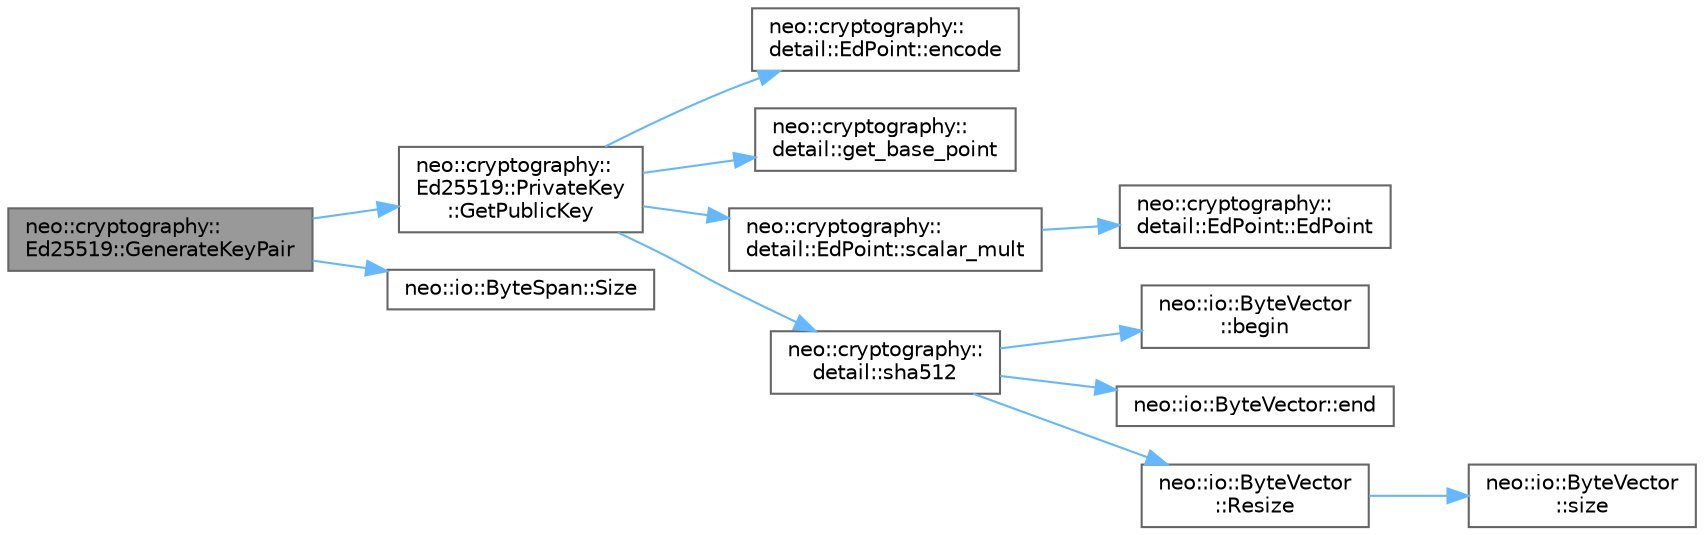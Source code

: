 digraph "neo::cryptography::Ed25519::GenerateKeyPair"
{
 // LATEX_PDF_SIZE
  bgcolor="transparent";
  edge [fontname=Helvetica,fontsize=10,labelfontname=Helvetica,labelfontsize=10];
  node [fontname=Helvetica,fontsize=10,shape=box,height=0.2,width=0.4];
  rankdir="LR";
  Node1 [id="Node000001",label="neo::cryptography::\lEd25519::GenerateKeyPair",height=0.2,width=0.4,color="gray40", fillcolor="grey60", style="filled", fontcolor="black",tooltip="Generates a key pair from a seed."];
  Node1 -> Node2 [id="edge1_Node000001_Node000002",color="steelblue1",style="solid",tooltip=" "];
  Node2 [id="Node000002",label="neo::cryptography::\lEd25519::PrivateKey\l::GetPublicKey",height=0.2,width=0.4,color="grey40", fillcolor="white", style="filled",URL="$classneo_1_1cryptography_1_1_ed25519_1_1_private_key.html#ac7aa39cb5898e8c4e6b3a874cc42e3cb",tooltip="Derives the public key from this private key."];
  Node2 -> Node3 [id="edge2_Node000002_Node000003",color="steelblue1",style="solid",tooltip=" "];
  Node3 [id="Node000003",label="neo::cryptography::\ldetail::EdPoint::encode",height=0.2,width=0.4,color="grey40", fillcolor="white", style="filled",URL="$structneo_1_1cryptography_1_1detail_1_1_ed_point.html#a8e5e5dbb12460aab0fed2a20c54fdd0b",tooltip=" "];
  Node2 -> Node4 [id="edge3_Node000002_Node000004",color="steelblue1",style="solid",tooltip=" "];
  Node4 [id="Node000004",label="neo::cryptography::\ldetail::get_base_point",height=0.2,width=0.4,color="grey40", fillcolor="white", style="filled",URL="$namespaceneo_1_1cryptography_1_1detail.html#addbd0fa35efd32937551c6dc4f5b38ff",tooltip=" "];
  Node2 -> Node5 [id="edge4_Node000002_Node000005",color="steelblue1",style="solid",tooltip=" "];
  Node5 [id="Node000005",label="neo::cryptography::\ldetail::EdPoint::scalar_mult",height=0.2,width=0.4,color="grey40", fillcolor="white", style="filled",URL="$structneo_1_1cryptography_1_1detail_1_1_ed_point.html#ab5be1494d97ef6fef638873c921e408f",tooltip=" "];
  Node5 -> Node6 [id="edge5_Node000005_Node000006",color="steelblue1",style="solid",tooltip=" "];
  Node6 [id="Node000006",label="neo::cryptography::\ldetail::EdPoint::EdPoint",height=0.2,width=0.4,color="grey40", fillcolor="white", style="filled",URL="$structneo_1_1cryptography_1_1detail_1_1_ed_point.html#acb3ef2746bbb0ddf0448f74239156e84",tooltip=" "];
  Node2 -> Node7 [id="edge6_Node000002_Node000007",color="steelblue1",style="solid",tooltip=" "];
  Node7 [id="Node000007",label="neo::cryptography::\ldetail::sha512",height=0.2,width=0.4,color="grey40", fillcolor="white", style="filled",URL="$namespaceneo_1_1cryptography_1_1detail.html#a0a38539692d017f54589c2883aafbed6",tooltip=" "];
  Node7 -> Node8 [id="edge7_Node000007_Node000008",color="steelblue1",style="solid",tooltip=" "];
  Node8 [id="Node000008",label="neo::io::ByteVector\l::begin",height=0.2,width=0.4,color="grey40", fillcolor="white", style="filled",URL="$classneo_1_1io_1_1_byte_vector.html#a66da39bab04ea07dea0388ce55b047db",tooltip="Gets an iterator to the beginning of the ByteVector."];
  Node7 -> Node9 [id="edge8_Node000007_Node000009",color="steelblue1",style="solid",tooltip=" "];
  Node9 [id="Node000009",label="neo::io::ByteVector::end",height=0.2,width=0.4,color="grey40", fillcolor="white", style="filled",URL="$classneo_1_1io_1_1_byte_vector.html#a6b53dac8823a4dd0b729471dd7855d61",tooltip="Gets an iterator to the end of the ByteVector."];
  Node7 -> Node10 [id="edge9_Node000007_Node000010",color="steelblue1",style="solid",tooltip=" "];
  Node10 [id="Node000010",label="neo::io::ByteVector\l::Resize",height=0.2,width=0.4,color="grey40", fillcolor="white", style="filled",URL="$classneo_1_1io_1_1_byte_vector.html#ac5d394e2ac6ef922486d6b635d0a9c28",tooltip="Resizes the ByteVector."];
  Node10 -> Node11 [id="edge10_Node000010_Node000011",color="steelblue1",style="solid",tooltip=" "];
  Node11 [id="Node000011",label="neo::io::ByteVector\l::size",height=0.2,width=0.4,color="grey40", fillcolor="white", style="filled",URL="$classneo_1_1io_1_1_byte_vector.html#aa810a2a94af643c2ec1e2400da53d3d7",tooltip="Gets the size of the ByteVector (STL compatibility)."];
  Node1 -> Node12 [id="edge11_Node000001_Node000012",color="steelblue1",style="solid",tooltip=" "];
  Node12 [id="Node000012",label="neo::io::ByteSpan::Size",height=0.2,width=0.4,color="grey40", fillcolor="white", style="filled",URL="$classneo_1_1io_1_1_byte_span.html#a4a869430800a37dcbeefac6f36468fcb",tooltip="Gets the size of the ByteSpan."];
}
